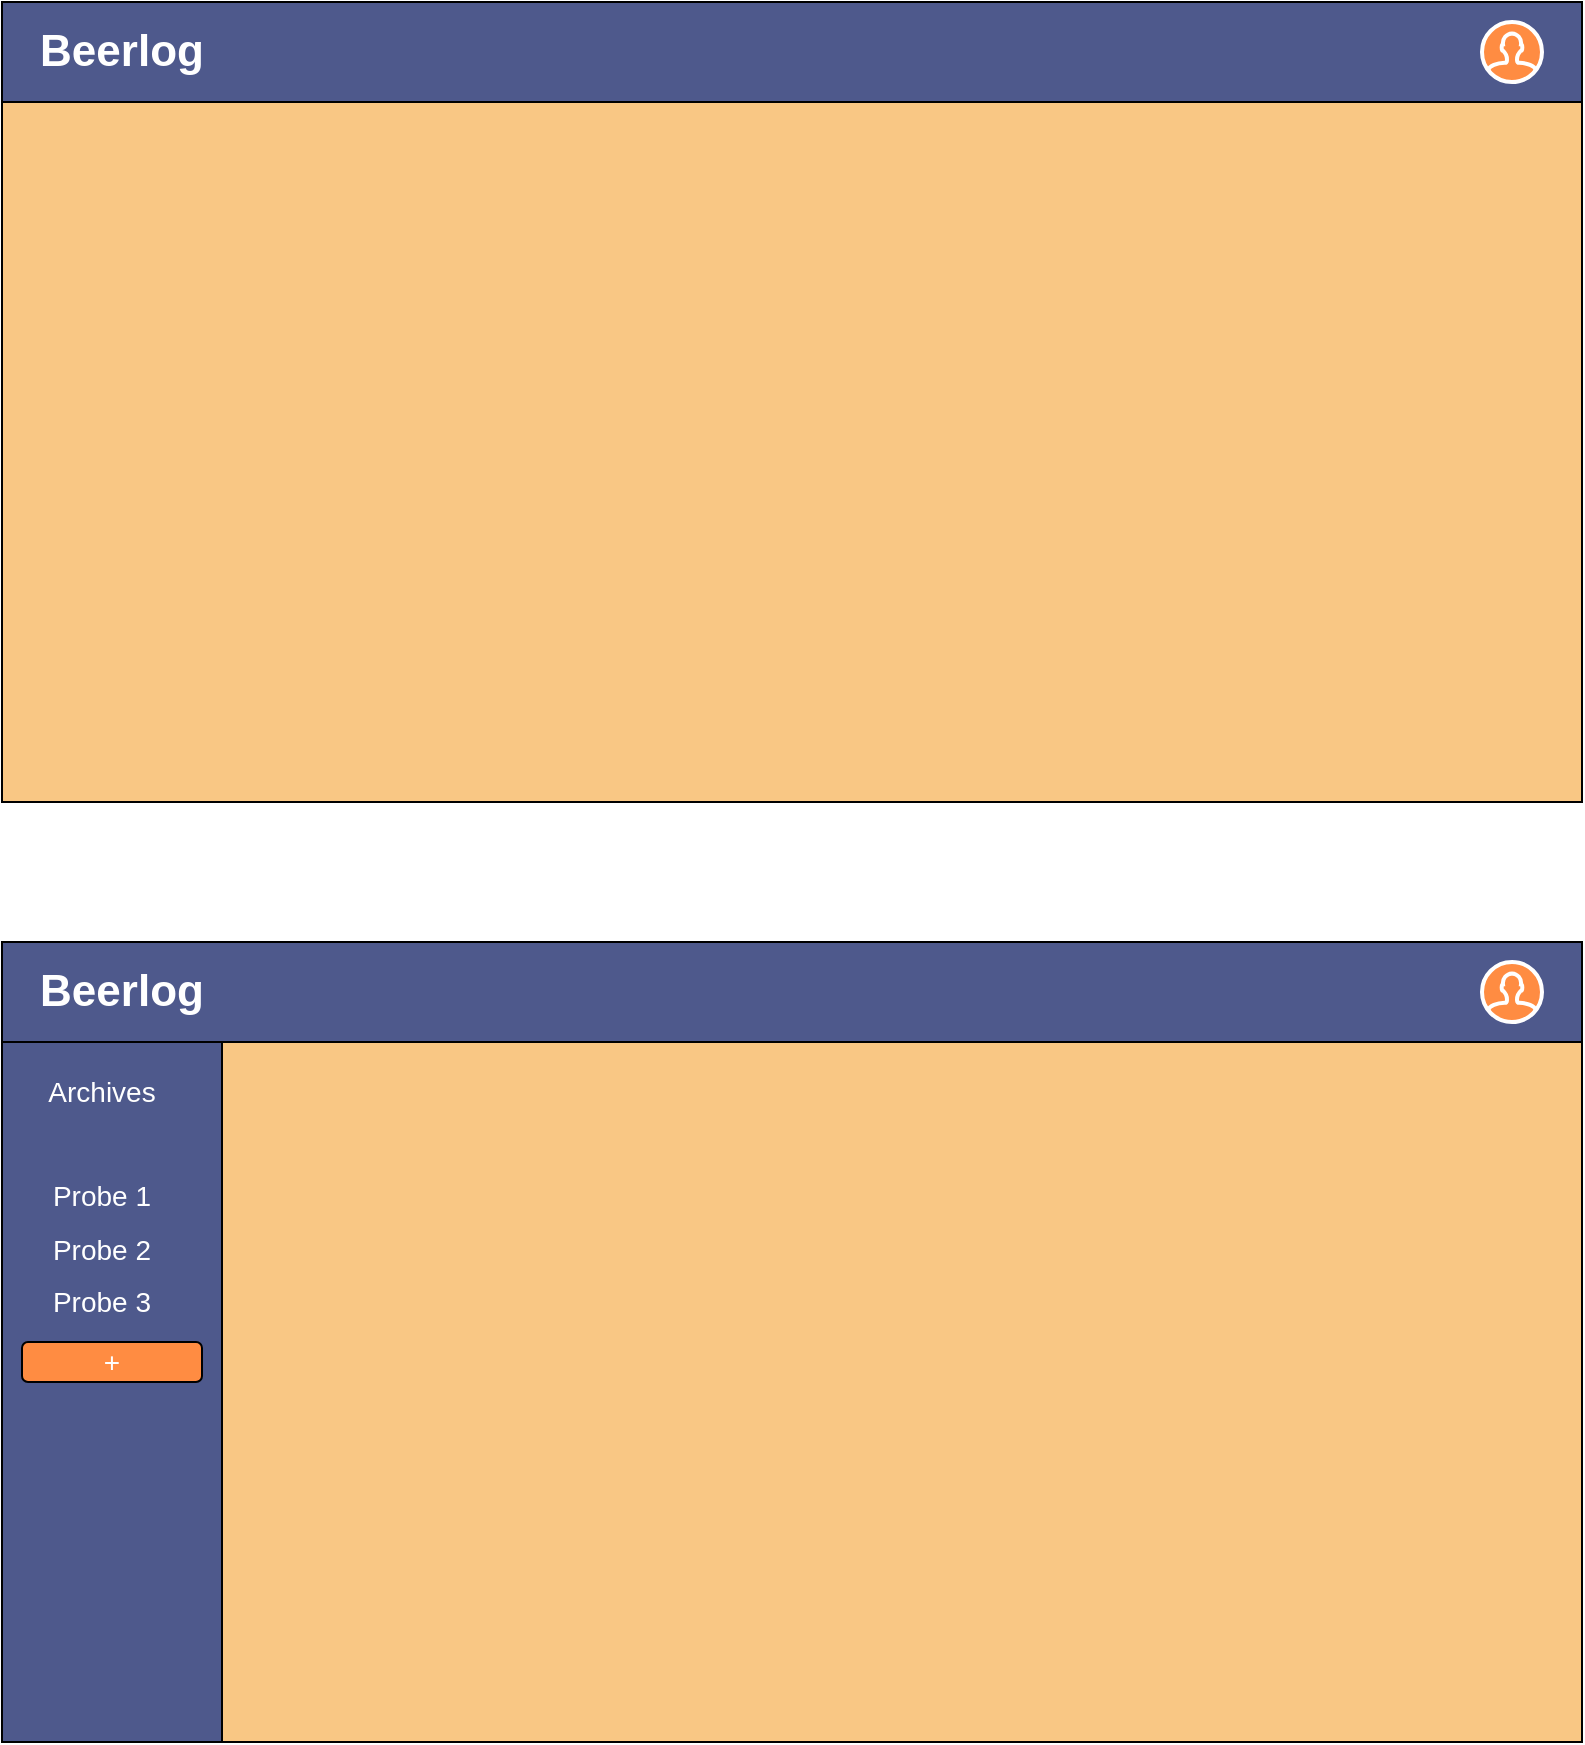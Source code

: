 <mxfile scale="1" border="20">
    <diagram id="Gv5OdvQZTV8jD2rlIU9i" name="Page-1">
        <mxGraphModel dx="1185" dy="782" grid="1" gridSize="10" guides="1" tooltips="1" connect="1" arrows="1" fold="1" page="1" pageScale="1" pageWidth="827" pageHeight="1169" background="#ffffff" math="0" shadow="0">
            <root>
                <mxCell id="0"/>
                <mxCell id="1" parent="0"/>
                <mxCell id="3" value="" style="rounded=0;whiteSpace=wrap;html=1;fillColor=#F9C784;" vertex="1" parent="1">
                    <mxGeometry x="80" y="80" width="790" height="400" as="geometry"/>
                </mxCell>
                <mxCell id="2" value="" style="rounded=0;whiteSpace=wrap;html=1;fillColor=#4E598C;" vertex="1" parent="1">
                    <mxGeometry x="80" y="80" width="790" height="50" as="geometry"/>
                </mxCell>
                <mxCell id="4" value="Beerlog" style="text;html=1;strokeColor=none;fillColor=none;align=center;verticalAlign=middle;whiteSpace=wrap;rounded=0;fontColor=#FFFFFF;fontSize=22;fontStyle=1" vertex="1" parent="1">
                    <mxGeometry x="110" y="90" width="60" height="30" as="geometry"/>
                </mxCell>
                <mxCell id="6" value="" style="html=1;verticalLabelPosition=bottom;align=center;labelBackgroundColor=#ffffff;verticalAlign=top;strokeWidth=2;strokeColor=#FFFFFF;shadow=0;dashed=0;shape=mxgraph.ios7.icons.user;fontSize=22;fontColor=#FFFFFF;fillColor=#FF8C42;gradientColor=none;" vertex="1" parent="1">
                    <mxGeometry x="820" y="90" width="30" height="30" as="geometry"/>
                </mxCell>
                <mxCell id="7" value="" style="rounded=0;whiteSpace=wrap;html=1;fillColor=#F9C784;" vertex="1" parent="1">
                    <mxGeometry x="80" y="550" width="790" height="400" as="geometry"/>
                </mxCell>
                <mxCell id="11" value="" style="rounded=0;whiteSpace=wrap;html=1;strokeColor=#000000;fontSize=22;fontColor=#FFFFFF;fillColor=#4e598c;gradientColor=none;" vertex="1" parent="1">
                    <mxGeometry x="80" y="550" width="110" height="400" as="geometry"/>
                </mxCell>
                <mxCell id="8" value="" style="rounded=0;whiteSpace=wrap;html=1;fillColor=#4E598C;" vertex="1" parent="1">
                    <mxGeometry x="80" y="550" width="790" height="50" as="geometry"/>
                </mxCell>
                <mxCell id="9" value="Beerlog" style="text;html=1;strokeColor=none;fillColor=none;align=center;verticalAlign=middle;whiteSpace=wrap;rounded=0;fontColor=#FFFFFF;fontSize=22;fontStyle=1" vertex="1" parent="1">
                    <mxGeometry x="110" y="560" width="60" height="30" as="geometry"/>
                </mxCell>
                <mxCell id="10" value="" style="html=1;verticalLabelPosition=bottom;align=center;labelBackgroundColor=#ffffff;verticalAlign=top;strokeWidth=2;strokeColor=#FFFFFF;shadow=0;dashed=0;shape=mxgraph.ios7.icons.user;fontSize=22;fontColor=#FFFFFF;fillColor=#FF8C42;gradientColor=none;" vertex="1" parent="1">
                    <mxGeometry x="820" y="560" width="30" height="30" as="geometry"/>
                </mxCell>
                <mxCell id="13" value="&lt;span style=&quot;font-size: 14px;&quot;&gt;Archives&lt;br&gt;&lt;br&gt;Probe 1&lt;br&gt;Probe 2&lt;br&gt;Probe 3&lt;br&gt;&lt;/span&gt;" style="text;html=1;strokeColor=none;fillColor=none;align=center;verticalAlign=middle;whiteSpace=wrap;rounded=0;fontSize=22;fontColor=#FFFFFF;" vertex="1" parent="1">
                    <mxGeometry x="100" y="660" width="60" height="30" as="geometry"/>
                </mxCell>
                <mxCell id="14" value="+" style="rounded=1;whiteSpace=wrap;html=1;strokeColor=#000000;fontSize=14;fontColor=#FFFFFF;fillColor=#FF8C42;gradientColor=none;" vertex="1" parent="1">
                    <mxGeometry x="90" y="750" width="90" height="20" as="geometry"/>
                </mxCell>
            </root>
        </mxGraphModel>
    </diagram>
</mxfile>